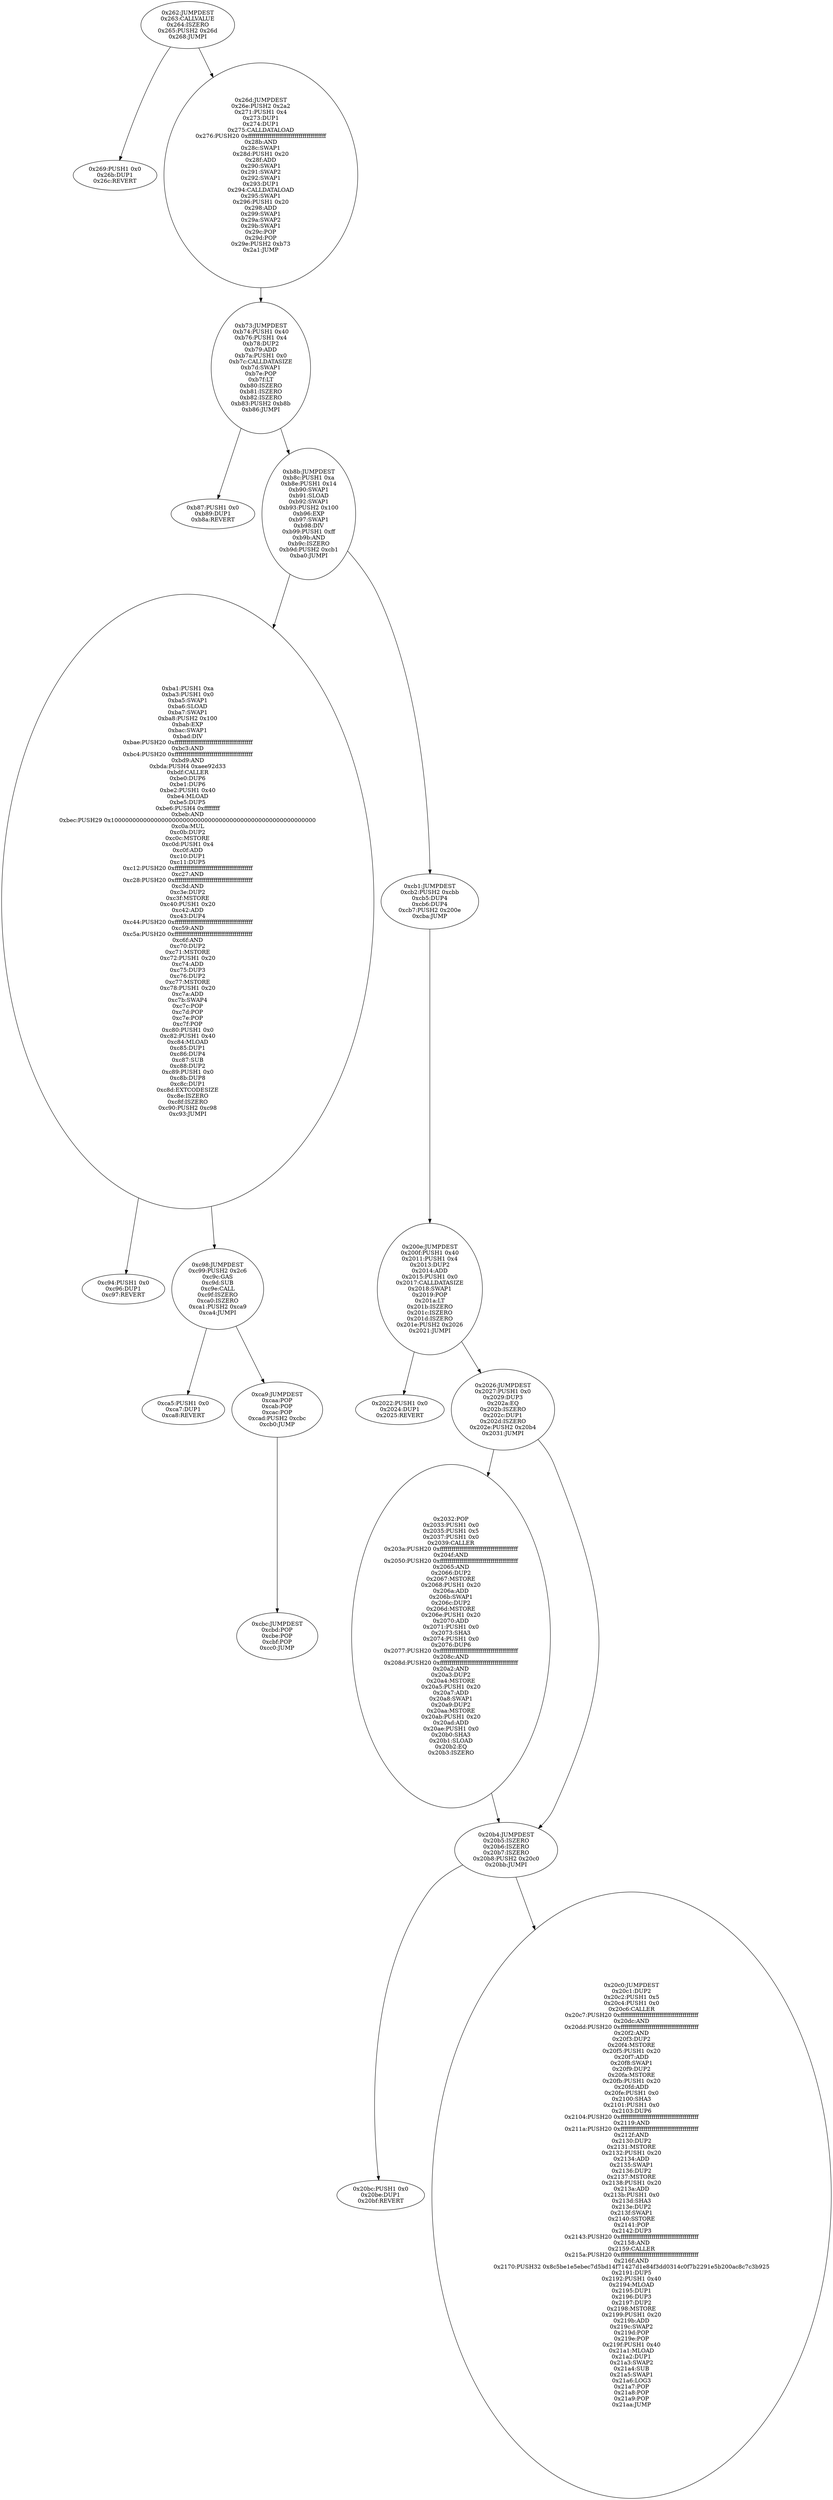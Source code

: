 digraph{
610[label="0x262:JUMPDEST
0x263:CALLVALUE
0x264:ISZERO
0x265:PUSH2 0x26d
0x268:JUMPI"]
610 -> 617
610 -> 621
617[label="0x269:PUSH1 0x0
0x26b:DUP1
0x26c:REVERT"]
621[label="0x26d:JUMPDEST
0x26e:PUSH2 0x2a2
0x271:PUSH1 0x4
0x273:DUP1
0x274:DUP1
0x275:CALLDATALOAD
0x276:PUSH20 0xffffffffffffffffffffffffffffffffffffffff
0x28b:AND
0x28c:SWAP1
0x28d:PUSH1 0x20
0x28f:ADD
0x290:SWAP1
0x291:SWAP2
0x292:SWAP1
0x293:DUP1
0x294:CALLDATALOAD
0x295:SWAP1
0x296:PUSH1 0x20
0x298:ADD
0x299:SWAP1
0x29a:SWAP2
0x29b:SWAP1
0x29c:POP
0x29d:POP
0x29e:PUSH2 0xb73
0x2a1:JUMP"]
621 -> 2931
2931[label="0xb73:JUMPDEST
0xb74:PUSH1 0x40
0xb76:PUSH1 0x4
0xb78:DUP2
0xb79:ADD
0xb7a:PUSH1 0x0
0xb7c:CALLDATASIZE
0xb7d:SWAP1
0xb7e:POP
0xb7f:LT
0xb80:ISZERO
0xb81:ISZERO
0xb82:ISZERO
0xb83:PUSH2 0xb8b
0xb86:JUMPI"]
2931 -> 2951
2931 -> 2955
2951[label="0xb87:PUSH1 0x0
0xb89:DUP1
0xb8a:REVERT"]
2955[label="0xb8b:JUMPDEST
0xb8c:PUSH1 0xa
0xb8e:PUSH1 0x14
0xb90:SWAP1
0xb91:SLOAD
0xb92:SWAP1
0xb93:PUSH2 0x100
0xb96:EXP
0xb97:SWAP1
0xb98:DIV
0xb99:PUSH1 0xff
0xb9b:AND
0xb9c:ISZERO
0xb9d:PUSH2 0xcb1
0xba0:JUMPI"]
2955 -> 2977
2955 -> 3249
2977[label="0xba1:PUSH1 0xa
0xba3:PUSH1 0x0
0xba5:SWAP1
0xba6:SLOAD
0xba7:SWAP1
0xba8:PUSH2 0x100
0xbab:EXP
0xbac:SWAP1
0xbad:DIV
0xbae:PUSH20 0xffffffffffffffffffffffffffffffffffffffff
0xbc3:AND
0xbc4:PUSH20 0xffffffffffffffffffffffffffffffffffffffff
0xbd9:AND
0xbda:PUSH4 0xaee92d33
0xbdf:CALLER
0xbe0:DUP6
0xbe1:DUP6
0xbe2:PUSH1 0x40
0xbe4:MLOAD
0xbe5:DUP5
0xbe6:PUSH4 0xffffffff
0xbeb:AND
0xbec:PUSH29 0x100000000000000000000000000000000000000000000000000000000
0xc0a:MUL
0xc0b:DUP2
0xc0c:MSTORE
0xc0d:PUSH1 0x4
0xc0f:ADD
0xc10:DUP1
0xc11:DUP5
0xc12:PUSH20 0xffffffffffffffffffffffffffffffffffffffff
0xc27:AND
0xc28:PUSH20 0xffffffffffffffffffffffffffffffffffffffff
0xc3d:AND
0xc3e:DUP2
0xc3f:MSTORE
0xc40:PUSH1 0x20
0xc42:ADD
0xc43:DUP4
0xc44:PUSH20 0xffffffffffffffffffffffffffffffffffffffff
0xc59:AND
0xc5a:PUSH20 0xffffffffffffffffffffffffffffffffffffffff
0xc6f:AND
0xc70:DUP2
0xc71:MSTORE
0xc72:PUSH1 0x20
0xc74:ADD
0xc75:DUP3
0xc76:DUP2
0xc77:MSTORE
0xc78:PUSH1 0x20
0xc7a:ADD
0xc7b:SWAP4
0xc7c:POP
0xc7d:POP
0xc7e:POP
0xc7f:POP
0xc80:PUSH1 0x0
0xc82:PUSH1 0x40
0xc84:MLOAD
0xc85:DUP1
0xc86:DUP4
0xc87:SUB
0xc88:DUP2
0xc89:PUSH1 0x0
0xc8b:DUP8
0xc8c:DUP1
0xc8d:EXTCODESIZE
0xc8e:ISZERO
0xc8f:ISZERO
0xc90:PUSH2 0xc98
0xc93:JUMPI"]
2977 -> 3220
2977 -> 3224
3220[label="0xc94:PUSH1 0x0
0xc96:DUP1
0xc97:REVERT"]
3224[label="0xc98:JUMPDEST
0xc99:PUSH2 0x2c6
0xc9c:GAS
0xc9d:SUB
0xc9e:CALL
0xc9f:ISZERO
0xca0:ISZERO
0xca1:PUSH2 0xca9
0xca4:JUMPI"]
3224 -> 3237
3224 -> 3241
3237[label="0xca5:PUSH1 0x0
0xca7:DUP1
0xca8:REVERT"]
3249[label="0xcb1:JUMPDEST
0xcb2:PUSH2 0xcbb
0xcb5:DUP4
0xcb6:DUP4
0xcb7:PUSH2 0x200e
0xcba:JUMP"]
3249 -> 8206
3241[label="0xca9:JUMPDEST
0xcaa:POP
0xcab:POP
0xcac:POP
0xcad:PUSH2 0xcbc
0xcb0:JUMP"]
3241 -> 3260
8206[label="0x200e:JUMPDEST
0x200f:PUSH1 0x40
0x2011:PUSH1 0x4
0x2013:DUP2
0x2014:ADD
0x2015:PUSH1 0x0
0x2017:CALLDATASIZE
0x2018:SWAP1
0x2019:POP
0x201a:LT
0x201b:ISZERO
0x201c:ISZERO
0x201d:ISZERO
0x201e:PUSH2 0x2026
0x2021:JUMPI"]
8206 -> 8226
8206 -> 8230
8226[label="0x2022:PUSH1 0x0
0x2024:DUP1
0x2025:REVERT"]
8230[label="0x2026:JUMPDEST
0x2027:PUSH1 0x0
0x2029:DUP3
0x202a:EQ
0x202b:ISZERO
0x202c:DUP1
0x202d:ISZERO
0x202e:PUSH2 0x20b4
0x2031:JUMPI"]
8230 -> 8242
8230 -> 8372
8242[label="0x2032:POP
0x2033:PUSH1 0x0
0x2035:PUSH1 0x5
0x2037:PUSH1 0x0
0x2039:CALLER
0x203a:PUSH20 0xffffffffffffffffffffffffffffffffffffffff
0x204f:AND
0x2050:PUSH20 0xffffffffffffffffffffffffffffffffffffffff
0x2065:AND
0x2066:DUP2
0x2067:MSTORE
0x2068:PUSH1 0x20
0x206a:ADD
0x206b:SWAP1
0x206c:DUP2
0x206d:MSTORE
0x206e:PUSH1 0x20
0x2070:ADD
0x2071:PUSH1 0x0
0x2073:SHA3
0x2074:PUSH1 0x0
0x2076:DUP6
0x2077:PUSH20 0xffffffffffffffffffffffffffffffffffffffff
0x208c:AND
0x208d:PUSH20 0xffffffffffffffffffffffffffffffffffffffff
0x20a2:AND
0x20a3:DUP2
0x20a4:MSTORE
0x20a5:PUSH1 0x20
0x20a7:ADD
0x20a8:SWAP1
0x20a9:DUP2
0x20aa:MSTORE
0x20ab:PUSH1 0x20
0x20ad:ADD
0x20ae:PUSH1 0x0
0x20b0:SHA3
0x20b1:SLOAD
0x20b2:EQ
0x20b3:ISZERO"]
8242 -> 8372
8372[label="0x20b4:JUMPDEST
0x20b5:ISZERO
0x20b6:ISZERO
0x20b7:ISZERO
0x20b8:PUSH2 0x20c0
0x20bb:JUMPI"]
8372 -> 8380
8372 -> 8384
8380[label="0x20bc:PUSH1 0x0
0x20be:DUP1
0x20bf:REVERT"]
3260[label="0xcbc:JUMPDEST
0xcbd:POP
0xcbe:POP
0xcbf:POP
0xcc0:JUMP"]
8384[label="0x20c0:JUMPDEST
0x20c1:DUP2
0x20c2:PUSH1 0x5
0x20c4:PUSH1 0x0
0x20c6:CALLER
0x20c7:PUSH20 0xffffffffffffffffffffffffffffffffffffffff
0x20dc:AND
0x20dd:PUSH20 0xffffffffffffffffffffffffffffffffffffffff
0x20f2:AND
0x20f3:DUP2
0x20f4:MSTORE
0x20f5:PUSH1 0x20
0x20f7:ADD
0x20f8:SWAP1
0x20f9:DUP2
0x20fa:MSTORE
0x20fb:PUSH1 0x20
0x20fd:ADD
0x20fe:PUSH1 0x0
0x2100:SHA3
0x2101:PUSH1 0x0
0x2103:DUP6
0x2104:PUSH20 0xffffffffffffffffffffffffffffffffffffffff
0x2119:AND
0x211a:PUSH20 0xffffffffffffffffffffffffffffffffffffffff
0x212f:AND
0x2130:DUP2
0x2131:MSTORE
0x2132:PUSH1 0x20
0x2134:ADD
0x2135:SWAP1
0x2136:DUP2
0x2137:MSTORE
0x2138:PUSH1 0x20
0x213a:ADD
0x213b:PUSH1 0x0
0x213d:SHA3
0x213e:DUP2
0x213f:SWAP1
0x2140:SSTORE
0x2141:POP
0x2142:DUP3
0x2143:PUSH20 0xffffffffffffffffffffffffffffffffffffffff
0x2158:AND
0x2159:CALLER
0x215a:PUSH20 0xffffffffffffffffffffffffffffffffffffffff
0x216f:AND
0x2170:PUSH32 0x8c5be1e5ebec7d5bd14f71427d1e84f3dd0314c0f7b2291e5b200ac8c7c3b925
0x2191:DUP5
0x2192:PUSH1 0x40
0x2194:MLOAD
0x2195:DUP1
0x2196:DUP3
0x2197:DUP2
0x2198:MSTORE
0x2199:PUSH1 0x20
0x219b:ADD
0x219c:SWAP2
0x219d:POP
0x219e:POP
0x219f:PUSH1 0x40
0x21a1:MLOAD
0x21a2:DUP1
0x21a3:SWAP2
0x21a4:SUB
0x21a5:SWAP1
0x21a6:LOG3
0x21a7:POP
0x21a8:POP
0x21a9:POP
0x21aa:JUMP"]

}